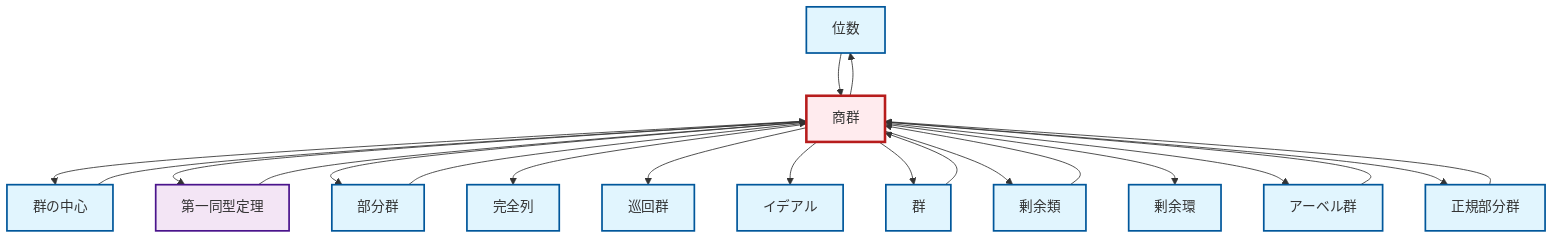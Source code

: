 graph TD
    classDef definition fill:#e1f5fe,stroke:#01579b,stroke-width:2px
    classDef theorem fill:#f3e5f5,stroke:#4a148c,stroke-width:2px
    classDef axiom fill:#fff3e0,stroke:#e65100,stroke-width:2px
    classDef example fill:#e8f5e9,stroke:#1b5e20,stroke-width:2px
    classDef current fill:#ffebee,stroke:#b71c1c,stroke-width:3px
    def-cyclic-group["巡回群"]:::definition
    def-quotient-ring["剰余環"]:::definition
    def-order["位数"]:::definition
    def-ideal["イデアル"]:::definition
    def-subgroup["部分群"]:::definition
    thm-first-isomorphism["第一同型定理"]:::theorem
    def-coset["剰余類"]:::definition
    def-normal-subgroup["正規部分群"]:::definition
    def-exact-sequence["完全列"]:::definition
    def-group["群"]:::definition
    def-quotient-group["商群"]:::definition
    def-abelian-group["アーベル群"]:::definition
    def-center-of-group["群の中心"]:::definition
    def-quotient-group --> def-center-of-group
    def-subgroup --> def-quotient-group
    def-quotient-group --> thm-first-isomorphism
    def-center-of-group --> def-quotient-group
    def-quotient-group --> def-subgroup
    def-group --> def-quotient-group
    def-quotient-group --> def-exact-sequence
    def-quotient-group --> def-cyclic-group
    def-quotient-group --> def-ideal
    def-normal-subgroup --> def-quotient-group
    def-quotient-group --> def-group
    thm-first-isomorphism --> def-quotient-group
    def-quotient-group --> def-coset
    def-quotient-group --> def-quotient-ring
    def-order --> def-quotient-group
    def-coset --> def-quotient-group
    def-quotient-group --> def-abelian-group
    def-abelian-group --> def-quotient-group
    def-quotient-group --> def-normal-subgroup
    def-quotient-group --> def-order
    class def-quotient-group current